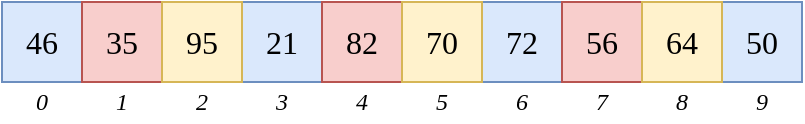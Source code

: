 <mxfile version="13.6.2" type="device"><diagram id="vc_qHWksxTn0uSJzBfoU" name="Page-1"><mxGraphModel dx="728" dy="544" grid="1" gridSize="10" guides="1" tooltips="1" connect="1" arrows="1" fold="1" page="1" pageScale="1" pageWidth="850" pageHeight="1100" math="0" shadow="0"><root><mxCell id="0"/><mxCell id="1" parent="0"/><mxCell id="z83MKy12HX15lnXk5B3B-1" value="&lt;font face=&quot;cm&quot; style=&quot;font-size: 16px&quot;&gt;46&lt;/font&gt;" style="whiteSpace=wrap;html=1;aspect=fixed;fillColor=#dae8fc;strokeColor=#6c8ebf;" parent="1" vertex="1"><mxGeometry x="40" y="40" width="40" height="40" as="geometry"/></mxCell><mxCell id="z83MKy12HX15lnXk5B3B-2" value="&lt;font style=&quot;font-size: 16px&quot; face=&quot;cm&quot;&gt;21&lt;/font&gt;" style="whiteSpace=wrap;html=1;aspect=fixed;fillColor=#dae8fc;strokeColor=#6c8ebf;" parent="1" vertex="1"><mxGeometry x="160" y="40" width="40" height="40" as="geometry"/></mxCell><mxCell id="z83MKy12HX15lnXk5B3B-3" value="&lt;font face=&quot;cm&quot; style=&quot;font-size: 16px&quot;&gt;72&lt;/font&gt;" style="whiteSpace=wrap;html=1;aspect=fixed;fillColor=#dae8fc;strokeColor=#6c8ebf;" parent="1" vertex="1"><mxGeometry x="280" y="40" width="40" height="40" as="geometry"/></mxCell><mxCell id="z83MKy12HX15lnXk5B3B-4" value="&lt;font face=&quot;cm&quot; style=&quot;font-size: 16px&quot;&gt;50&lt;/font&gt;" style="whiteSpace=wrap;html=1;aspect=fixed;fillColor=#dae8fc;strokeColor=#6c8ebf;" parent="1" vertex="1"><mxGeometry x="400" y="40" width="40" height="40" as="geometry"/></mxCell><mxCell id="z83MKy12HX15lnXk5B3B-5" value="&lt;font face=&quot;cm&quot; style=&quot;font-size: 16px&quot;&gt;35&lt;/font&gt;" style="whiteSpace=wrap;html=1;aspect=fixed;fillColor=#f8cecc;strokeColor=#b85450;" parent="1" vertex="1"><mxGeometry x="80" y="40" width="40" height="40" as="geometry"/></mxCell><mxCell id="z83MKy12HX15lnXk5B3B-6" value="&lt;font face=&quot;cm&quot; style=&quot;font-size: 16px&quot;&gt;82&lt;/font&gt;" style="whiteSpace=wrap;html=1;aspect=fixed;fillColor=#f8cecc;strokeColor=#b85450;" parent="1" vertex="1"><mxGeometry x="200" y="40" width="40" height="40" as="geometry"/></mxCell><mxCell id="z83MKy12HX15lnXk5B3B-7" value="&lt;font face=&quot;cm&quot; style=&quot;font-size: 16px&quot;&gt;56&lt;/font&gt;" style="whiteSpace=wrap;html=1;aspect=fixed;fillColor=#f8cecc;strokeColor=#b85450;" parent="1" vertex="1"><mxGeometry x="320" y="40" width="40" height="40" as="geometry"/></mxCell><mxCell id="z83MKy12HX15lnXk5B3B-9" value="&lt;font face=&quot;cm&quot; style=&quot;font-size: 16px&quot;&gt;95&lt;/font&gt;" style="whiteSpace=wrap;html=1;aspect=fixed;fillColor=#fff2cc;strokeColor=#d6b656;" parent="1" vertex="1"><mxGeometry x="120" y="40" width="40" height="40" as="geometry"/></mxCell><mxCell id="z83MKy12HX15lnXk5B3B-10" value="&lt;font face=&quot;cm&quot; style=&quot;font-size: 16px&quot;&gt;70&lt;/font&gt;" style="whiteSpace=wrap;html=1;aspect=fixed;fillColor=#fff2cc;strokeColor=#d6b656;" parent="1" vertex="1"><mxGeometry x="240" y="40" width="40" height="40" as="geometry"/></mxCell><mxCell id="z83MKy12HX15lnXk5B3B-11" value="&lt;font face=&quot;cm&quot; style=&quot;font-size: 16px&quot;&gt;64&lt;/font&gt;" style="whiteSpace=wrap;html=1;aspect=fixed;fillColor=#fff2cc;strokeColor=#d6b656;" parent="1" vertex="1"><mxGeometry x="360" y="40" width="40" height="40" as="geometry"/></mxCell><mxCell id="z83MKy12HX15lnXk5B3B-13" value="&lt;font face=&quot;cm&quot;&gt;&lt;i&gt;0&lt;br&gt;&lt;/i&gt;&lt;/font&gt;" style="text;html=1;strokeColor=none;fillColor=none;align=center;verticalAlign=middle;whiteSpace=wrap;rounded=0;" parent="1" vertex="1"><mxGeometry x="40" y="80" width="40" height="20" as="geometry"/></mxCell><mxCell id="z83MKy12HX15lnXk5B3B-14" value="&lt;font face=&quot;cm&quot;&gt;&lt;i&gt;1&lt;br&gt;&lt;/i&gt;&lt;/font&gt;" style="text;html=1;strokeColor=none;fillColor=none;align=center;verticalAlign=middle;whiteSpace=wrap;rounded=0;" parent="1" vertex="1"><mxGeometry x="80" y="80" width="40" height="20" as="geometry"/></mxCell><mxCell id="z83MKy12HX15lnXk5B3B-15" value="&lt;font face=&quot;cm&quot;&gt;&lt;i&gt;2&lt;br&gt;&lt;/i&gt;&lt;/font&gt;" style="text;html=1;strokeColor=none;fillColor=none;align=center;verticalAlign=middle;whiteSpace=wrap;rounded=0;" parent="1" vertex="1"><mxGeometry x="120" y="80" width="40" height="20" as="geometry"/></mxCell><mxCell id="z83MKy12HX15lnXk5B3B-16" value="&lt;font face=&quot;cm&quot;&gt;&lt;i&gt;3&lt;br&gt;&lt;/i&gt;&lt;/font&gt;" style="text;html=1;strokeColor=none;fillColor=none;align=center;verticalAlign=middle;whiteSpace=wrap;rounded=0;" parent="1" vertex="1"><mxGeometry x="160" y="80" width="40" height="20" as="geometry"/></mxCell><mxCell id="z83MKy12HX15lnXk5B3B-17" value="&lt;font face=&quot;cm&quot;&gt;&lt;i&gt;4&lt;br&gt;&lt;/i&gt;&lt;/font&gt;" style="text;html=1;strokeColor=none;fillColor=none;align=center;verticalAlign=middle;whiteSpace=wrap;rounded=0;" parent="1" vertex="1"><mxGeometry x="200" y="80" width="40" height="20" as="geometry"/></mxCell><mxCell id="z83MKy12HX15lnXk5B3B-18" value="&lt;font face=&quot;cm&quot;&gt;&lt;i&gt;5&lt;br&gt;&lt;/i&gt;&lt;/font&gt;" style="text;html=1;strokeColor=none;fillColor=none;align=center;verticalAlign=middle;whiteSpace=wrap;rounded=0;" parent="1" vertex="1"><mxGeometry x="240" y="80" width="40" height="20" as="geometry"/></mxCell><mxCell id="z83MKy12HX15lnXk5B3B-19" value="&lt;font face=&quot;cm&quot;&gt;&lt;i&gt;6&lt;br&gt;&lt;/i&gt;&lt;/font&gt;" style="text;html=1;strokeColor=none;fillColor=none;align=center;verticalAlign=middle;whiteSpace=wrap;rounded=0;" parent="1" vertex="1"><mxGeometry x="280" y="80" width="40" height="20" as="geometry"/></mxCell><mxCell id="z83MKy12HX15lnXk5B3B-20" value="&lt;font face=&quot;cm&quot;&gt;&lt;i&gt;7&lt;br&gt;&lt;/i&gt;&lt;/font&gt;" style="text;html=1;strokeColor=none;fillColor=none;align=center;verticalAlign=middle;whiteSpace=wrap;rounded=0;" parent="1" vertex="1"><mxGeometry x="320" y="80" width="40" height="20" as="geometry"/></mxCell><mxCell id="z83MKy12HX15lnXk5B3B-21" value="&lt;font face=&quot;cm&quot;&gt;&lt;i&gt;8&lt;br&gt;&lt;/i&gt;&lt;/font&gt;" style="text;html=1;strokeColor=none;fillColor=none;align=center;verticalAlign=middle;whiteSpace=wrap;rounded=0;" parent="1" vertex="1"><mxGeometry x="360" y="80" width="40" height="20" as="geometry"/></mxCell><mxCell id="z83MKy12HX15lnXk5B3B-22" value="&lt;font face=&quot;cm&quot;&gt;&lt;i&gt;9&lt;br&gt;&lt;/i&gt;&lt;/font&gt;" style="text;html=1;strokeColor=none;fillColor=none;align=center;verticalAlign=middle;whiteSpace=wrap;rounded=0;" parent="1" vertex="1"><mxGeometry x="400" y="80" width="40" height="20" as="geometry"/></mxCell></root></mxGraphModel></diagram></mxfile>